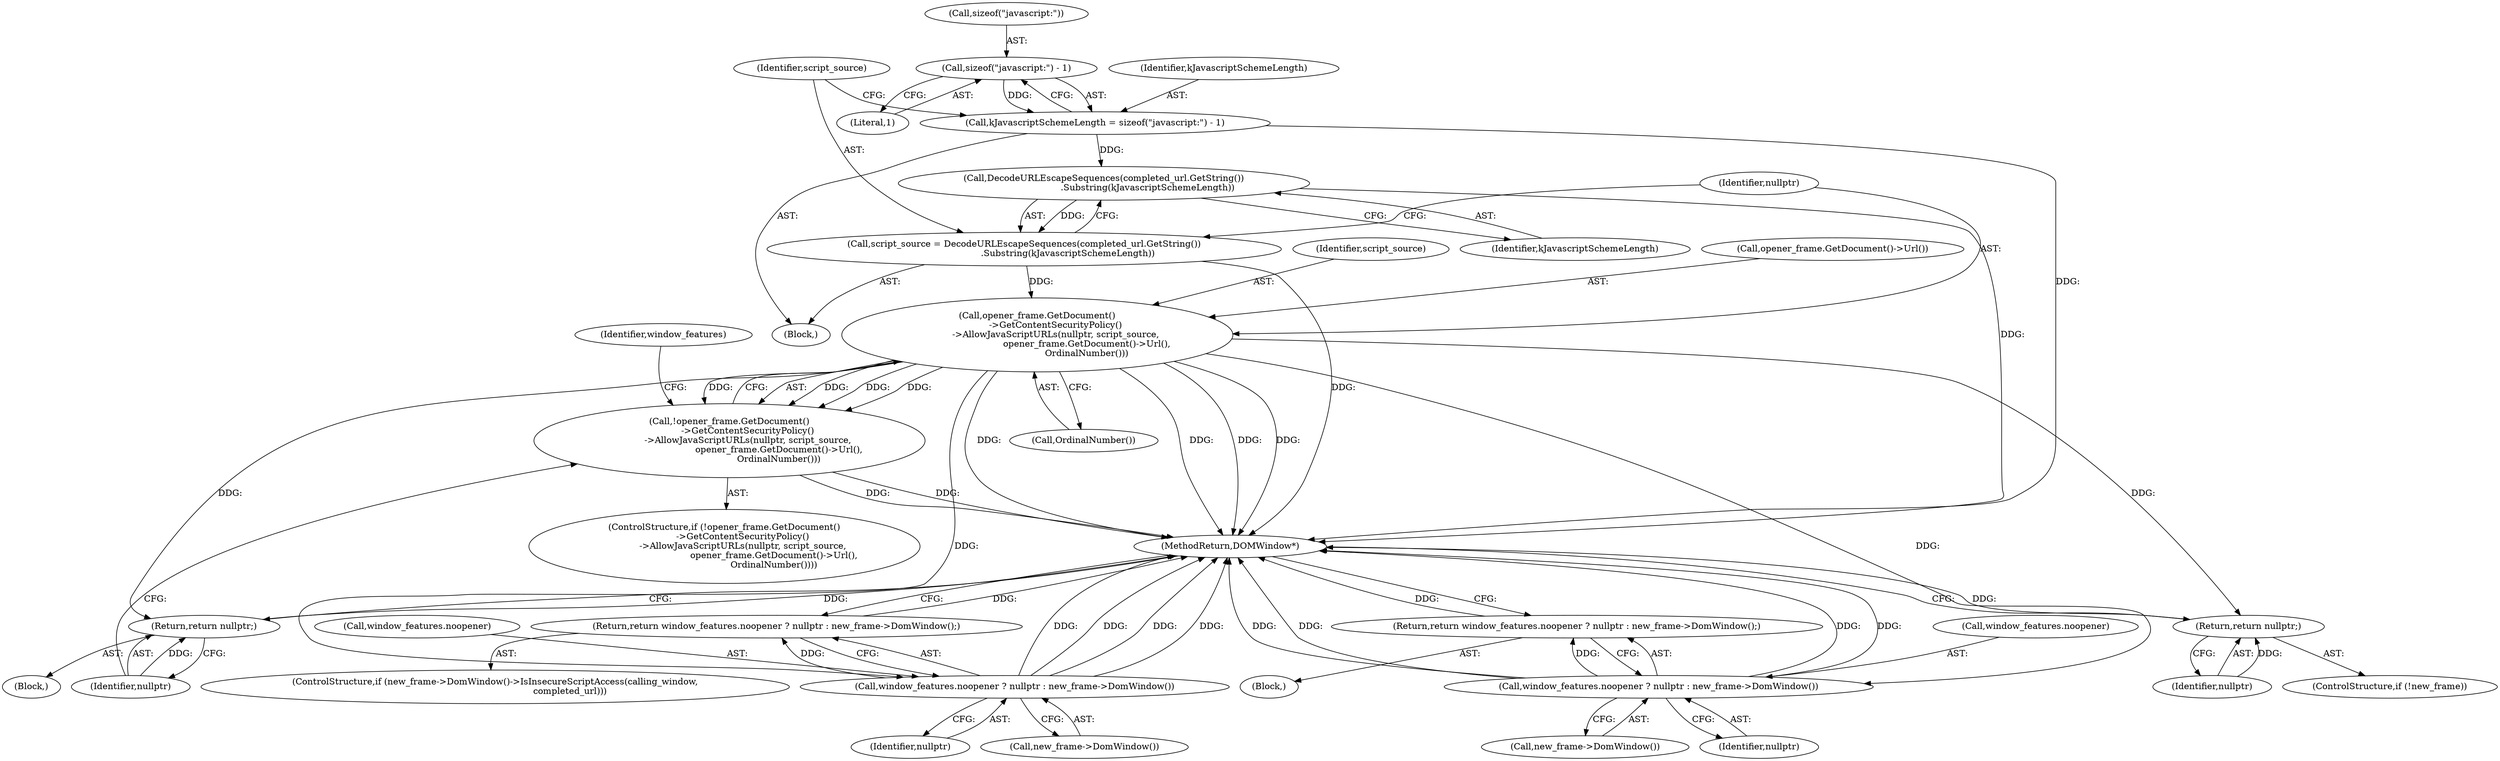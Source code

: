 digraph "0_Chrome_7d803fd8bbb8a2f3b626851a5ce58244efa0798a@API" {
"1000156" [label="(Call,sizeof(\"javascript:\") - 1)"];
"1000154" [label="(Call,kJavascriptSchemeLength = sizeof(\"javascript:\") - 1)"];
"1000163" [label="(Call,DecodeURLEscapeSequences(completed_url.GetString())\n                               .Substring(kJavascriptSchemeLength))"];
"1000161" [label="(Call,script_source = DecodeURLEscapeSequences(completed_url.GetString())\n                               .Substring(kJavascriptSchemeLength))"];
"1000167" [label="(Call,opener_frame.GetDocument()\n             ->GetContentSecurityPolicy()\n             ->AllowJavaScriptURLs(nullptr, script_source,\n                                   opener_frame.GetDocument()->Url(),\n                                   OrdinalNumber()))"];
"1000166" [label="(Call,!opener_frame.GetDocument()\n             ->GetContentSecurityPolicy()\n             ->AllowJavaScriptURLs(nullptr, script_source,\n                                   opener_frame.GetDocument()->Url(),\n                                   OrdinalNumber()))"];
"1000173" [label="(Return,return nullptr;)"];
"1000218" [label="(Return,return nullptr;)"];
"1000225" [label="(Call,window_features.noopener ? nullptr : new_frame->DomWindow())"];
"1000224" [label="(Return,return window_features.noopener ? nullptr : new_frame->DomWindow();)"];
"1000254" [label="(Call,window_features.noopener ? nullptr : new_frame->DomWindow())"];
"1000253" [label="(Return,return window_features.noopener ? nullptr : new_frame->DomWindow();)"];
"1000157" [label="(Call,sizeof(\"javascript:\"))"];
"1000169" [label="(Identifier,script_source)"];
"1000166" [label="(Call,!opener_frame.GetDocument()\n             ->GetContentSecurityPolicy()\n             ->AllowJavaScriptURLs(nullptr, script_source,\n                                   opener_frame.GetDocument()->Url(),\n                                   OrdinalNumber()))"];
"1000167" [label="(Call,opener_frame.GetDocument()\n             ->GetContentSecurityPolicy()\n             ->AllowJavaScriptURLs(nullptr, script_source,\n                                   opener_frame.GetDocument()->Url(),\n                                   OrdinalNumber()))"];
"1000172" [label="(Block,)"];
"1000224" [label="(Return,return window_features.noopener ? nullptr : new_frame->DomWindow();)"];
"1000226" [label="(Call,window_features.noopener)"];
"1000260" [label="(MethodReturn,DOMWindow*)"];
"1000219" [label="(Identifier,nullptr)"];
"1000165" [label="(ControlStructure,if (!opener_frame.GetDocument()\n             ->GetContentSecurityPolicy()\n             ->AllowJavaScriptURLs(nullptr, script_source,\n                                   opener_frame.GetDocument()->Url(),\n                                   OrdinalNumber())))"];
"1000174" [label="(Identifier,nullptr)"];
"1000229" [label="(Identifier,nullptr)"];
"1000161" [label="(Call,script_source = DecodeURLEscapeSequences(completed_url.GetString())\n                               .Substring(kJavascriptSchemeLength))"];
"1000230" [label="(Call,new_frame->DomWindow())"];
"1000215" [label="(ControlStructure,if (!new_frame))"];
"1000177" [label="(Identifier,window_features)"];
"1000225" [label="(Call,window_features.noopener ? nullptr : new_frame->DomWindow())"];
"1000220" [label="(ControlStructure,if (new_frame->DomWindow()->IsInsecureScriptAccess(calling_window,\n                                                     completed_url)))"];
"1000164" [label="(Identifier,kJavascriptSchemeLength)"];
"1000163" [label="(Call,DecodeURLEscapeSequences(completed_url.GetString())\n                               .Substring(kJavascriptSchemeLength))"];
"1000159" [label="(Literal,1)"];
"1000152" [label="(Block,)"];
"1000156" [label="(Call,sizeof(\"javascript:\") - 1)"];
"1000259" [label="(Call,new_frame->DomWindow())"];
"1000170" [label="(Call,opener_frame.GetDocument()->Url())"];
"1000173" [label="(Return,return nullptr;)"];
"1000253" [label="(Return,return window_features.noopener ? nullptr : new_frame->DomWindow();)"];
"1000108" [label="(Block,)"];
"1000255" [label="(Call,window_features.noopener)"];
"1000168" [label="(Identifier,nullptr)"];
"1000171" [label="(Call,OrdinalNumber())"];
"1000218" [label="(Return,return nullptr;)"];
"1000155" [label="(Identifier,kJavascriptSchemeLength)"];
"1000162" [label="(Identifier,script_source)"];
"1000254" [label="(Call,window_features.noopener ? nullptr : new_frame->DomWindow())"];
"1000154" [label="(Call,kJavascriptSchemeLength = sizeof(\"javascript:\") - 1)"];
"1000258" [label="(Identifier,nullptr)"];
"1000156" -> "1000154"  [label="AST: "];
"1000156" -> "1000159"  [label="CFG: "];
"1000157" -> "1000156"  [label="AST: "];
"1000159" -> "1000156"  [label="AST: "];
"1000154" -> "1000156"  [label="CFG: "];
"1000156" -> "1000154"  [label="DDG: "];
"1000154" -> "1000152"  [label="AST: "];
"1000155" -> "1000154"  [label="AST: "];
"1000162" -> "1000154"  [label="CFG: "];
"1000154" -> "1000260"  [label="DDG: "];
"1000154" -> "1000163"  [label="DDG: "];
"1000163" -> "1000161"  [label="AST: "];
"1000163" -> "1000164"  [label="CFG: "];
"1000164" -> "1000163"  [label="AST: "];
"1000161" -> "1000163"  [label="CFG: "];
"1000163" -> "1000260"  [label="DDG: "];
"1000163" -> "1000161"  [label="DDG: "];
"1000161" -> "1000152"  [label="AST: "];
"1000162" -> "1000161"  [label="AST: "];
"1000168" -> "1000161"  [label="CFG: "];
"1000161" -> "1000260"  [label="DDG: "];
"1000161" -> "1000167"  [label="DDG: "];
"1000167" -> "1000166"  [label="AST: "];
"1000167" -> "1000171"  [label="CFG: "];
"1000168" -> "1000167"  [label="AST: "];
"1000169" -> "1000167"  [label="AST: "];
"1000170" -> "1000167"  [label="AST: "];
"1000171" -> "1000167"  [label="AST: "];
"1000166" -> "1000167"  [label="CFG: "];
"1000167" -> "1000260"  [label="DDG: "];
"1000167" -> "1000260"  [label="DDG: "];
"1000167" -> "1000260"  [label="DDG: "];
"1000167" -> "1000260"  [label="DDG: "];
"1000167" -> "1000166"  [label="DDG: "];
"1000167" -> "1000166"  [label="DDG: "];
"1000167" -> "1000166"  [label="DDG: "];
"1000167" -> "1000166"  [label="DDG: "];
"1000167" -> "1000173"  [label="DDG: "];
"1000167" -> "1000218"  [label="DDG: "];
"1000167" -> "1000225"  [label="DDG: "];
"1000167" -> "1000254"  [label="DDG: "];
"1000166" -> "1000165"  [label="AST: "];
"1000174" -> "1000166"  [label="CFG: "];
"1000177" -> "1000166"  [label="CFG: "];
"1000166" -> "1000260"  [label="DDG: "];
"1000166" -> "1000260"  [label="DDG: "];
"1000173" -> "1000172"  [label="AST: "];
"1000173" -> "1000174"  [label="CFG: "];
"1000174" -> "1000173"  [label="AST: "];
"1000260" -> "1000173"  [label="CFG: "];
"1000173" -> "1000260"  [label="DDG: "];
"1000174" -> "1000173"  [label="DDG: "];
"1000218" -> "1000215"  [label="AST: "];
"1000218" -> "1000219"  [label="CFG: "];
"1000219" -> "1000218"  [label="AST: "];
"1000260" -> "1000218"  [label="CFG: "];
"1000218" -> "1000260"  [label="DDG: "];
"1000219" -> "1000218"  [label="DDG: "];
"1000225" -> "1000224"  [label="AST: "];
"1000225" -> "1000229"  [label="CFG: "];
"1000225" -> "1000230"  [label="CFG: "];
"1000226" -> "1000225"  [label="AST: "];
"1000229" -> "1000225"  [label="AST: "];
"1000230" -> "1000225"  [label="AST: "];
"1000224" -> "1000225"  [label="CFG: "];
"1000225" -> "1000260"  [label="DDG: "];
"1000225" -> "1000260"  [label="DDG: "];
"1000225" -> "1000260"  [label="DDG: "];
"1000225" -> "1000260"  [label="DDG: "];
"1000225" -> "1000224"  [label="DDG: "];
"1000224" -> "1000220"  [label="AST: "];
"1000260" -> "1000224"  [label="CFG: "];
"1000224" -> "1000260"  [label="DDG: "];
"1000254" -> "1000253"  [label="AST: "];
"1000254" -> "1000258"  [label="CFG: "];
"1000254" -> "1000259"  [label="CFG: "];
"1000255" -> "1000254"  [label="AST: "];
"1000258" -> "1000254"  [label="AST: "];
"1000259" -> "1000254"  [label="AST: "];
"1000253" -> "1000254"  [label="CFG: "];
"1000254" -> "1000260"  [label="DDG: "];
"1000254" -> "1000260"  [label="DDG: "];
"1000254" -> "1000260"  [label="DDG: "];
"1000254" -> "1000260"  [label="DDG: "];
"1000254" -> "1000253"  [label="DDG: "];
"1000253" -> "1000108"  [label="AST: "];
"1000260" -> "1000253"  [label="CFG: "];
"1000253" -> "1000260"  [label="DDG: "];
}
